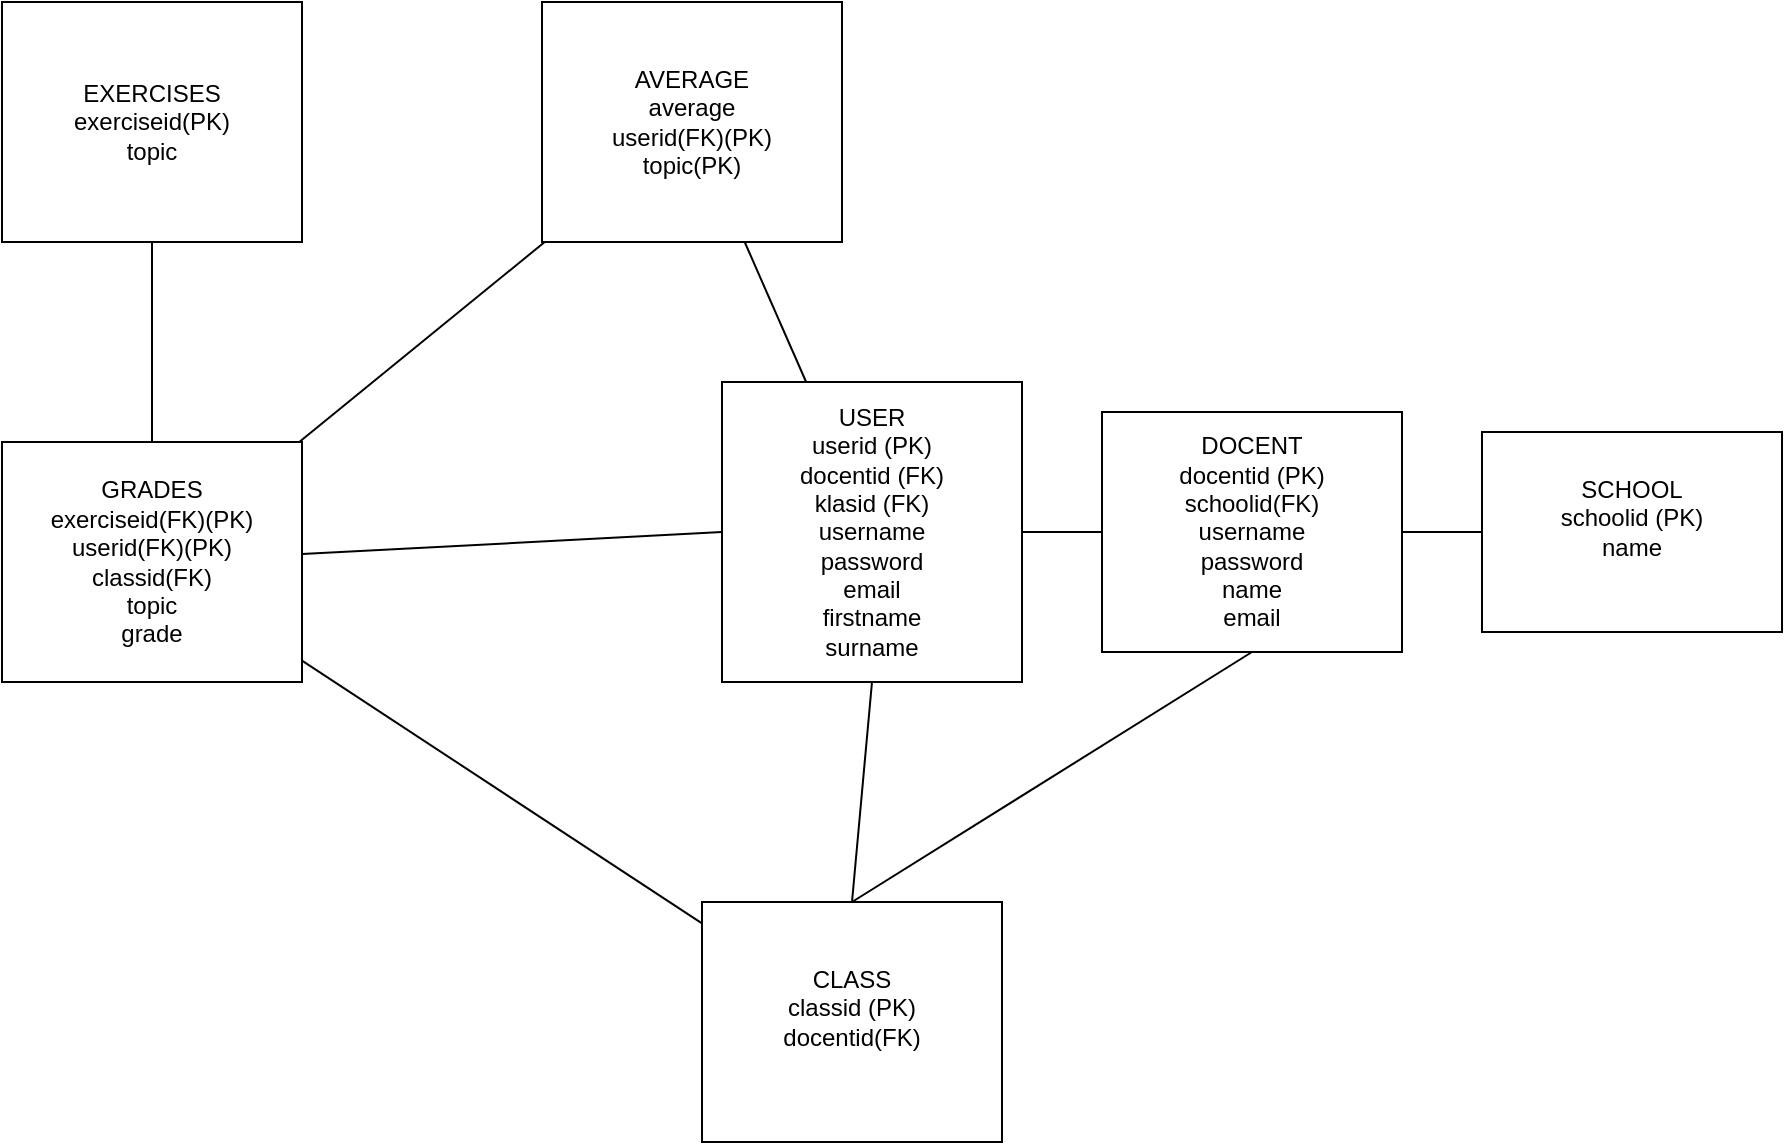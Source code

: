 <mxfile version="12.1.1" type="device" pages="1"><diagram id="l23HeNaIl2aGj8r7MbF-" name="Page-1"><mxGraphModel dx="2032" dy="1803" grid="1" gridSize="10" guides="1" tooltips="1" connect="1" arrows="1" fold="1" page="1" pageScale="1" pageWidth="827" pageHeight="1169" math="0" shadow="0"><root><mxCell id="0"/><mxCell id="1" parent="0"/><mxCell id="c0j03AtAoWM0RG9B2zIO-1" value="&lt;div&gt;USER&lt;/div&gt;&lt;div&gt;userid (PK)&lt;/div&gt;&lt;div&gt;docentid (FK)&lt;/div&gt;&lt;div&gt;klasid (FK)&lt;br&gt;&lt;/div&gt;&lt;div&gt;username&lt;/div&gt;&lt;div&gt;password&lt;br&gt;&lt;/div&gt;&lt;div&gt;email&lt;/div&gt;&lt;div&gt;firstname&lt;/div&gt;&lt;div&gt;surname&lt;br&gt;&lt;/div&gt;" style="rounded=0;whiteSpace=wrap;html=1;" parent="1" vertex="1"><mxGeometry x="150" y="80" width="150" height="150" as="geometry"/></mxCell><mxCell id="c0j03AtAoWM0RG9B2zIO-12" value="&lt;div&gt;CLASS&lt;/div&gt;&lt;div&gt;classid (PK)&lt;/div&gt;&lt;div&gt;docentid(FK)&lt;br&gt;&lt;/div&gt;&lt;div&gt;&lt;br&gt;&lt;/div&gt;" style="rounded=0;whiteSpace=wrap;html=1;" parent="1" vertex="1"><mxGeometry x="140" y="340" width="150" height="120" as="geometry"/></mxCell><mxCell id="c0j03AtAoWM0RG9B2zIO-7" value="&lt;div&gt;SCHOOL&lt;/div&gt;&lt;div&gt;schoolid (PK)&lt;/div&gt;&lt;div&gt;name&lt;/div&gt;&lt;div&gt;&lt;br&gt;&lt;/div&gt;" style="rounded=0;whiteSpace=wrap;html=1;" parent="1" vertex="1"><mxGeometry x="530" y="105" width="150" height="100" as="geometry"/></mxCell><mxCell id="c0j03AtAoWM0RG9B2zIO-9" value="&lt;div&gt;DOCENT&lt;/div&gt;&lt;div&gt;docentid (PK)&lt;/div&gt;&lt;div&gt;schoolid(FK)&lt;/div&gt;&lt;div&gt;username&lt;/div&gt;&lt;div&gt;password&lt;/div&gt;&lt;div&gt;name&lt;/div&gt;&lt;div&gt;email&lt;br&gt;&lt;/div&gt;" style="rounded=0;whiteSpace=wrap;html=1;" parent="1" vertex="1"><mxGeometry x="340" y="95" width="150" height="120" as="geometry"/></mxCell><mxCell id="nBcjg2uS45ZfUy5C4y7H-1" value="" style="endArrow=none;html=1;exitX=1;exitY=0.5;exitDx=0;exitDy=0;" edge="1" parent="1" source="c0j03AtAoWM0RG9B2zIO-1" target="c0j03AtAoWM0RG9B2zIO-9"><mxGeometry width="50" height="50" relative="1" as="geometry"><mxPoint x="310" y="130" as="sourcePoint"/><mxPoint x="340" y="130" as="targetPoint"/><Array as="points"/></mxGeometry></mxCell><mxCell id="nBcjg2uS45ZfUy5C4y7H-3" value="" style="endArrow=none;html=1;entryX=0;entryY=0.5;entryDx=0;entryDy=0;exitX=1;exitY=0.5;exitDx=0;exitDy=0;" edge="1" parent="1" source="c0j03AtAoWM0RG9B2zIO-9" target="c0j03AtAoWM0RG9B2zIO-7"><mxGeometry width="50" height="50" relative="1" as="geometry"><mxPoint x="488" y="170" as="sourcePoint"/><mxPoint x="520" y="170" as="targetPoint"/></mxGeometry></mxCell><mxCell id="nBcjg2uS45ZfUy5C4y7H-5" value="&lt;div&gt;AVERAGE&lt;/div&gt;&lt;div&gt;average&lt;/div&gt;&lt;div&gt;userid(FK)(PK)&lt;/div&gt;&lt;div&gt;topic(PK)&lt;br&gt;&lt;/div&gt;" style="rounded=0;whiteSpace=wrap;html=1;" vertex="1" parent="1"><mxGeometry x="60" y="-110" width="150" height="120" as="geometry"/></mxCell><mxCell id="nBcjg2uS45ZfUy5C4y7H-6" value="&lt;div&gt;GRADES&lt;/div&gt;&lt;div&gt;exerciseid(FK)(PK)&lt;/div&gt;&lt;div&gt;userid(FK)(PK)&lt;/div&gt;&lt;div&gt;classid(FK)&lt;/div&gt;&lt;div&gt;topic&lt;/div&gt;&lt;div&gt;grade&lt;br&gt;&lt;/div&gt;" style="rounded=0;whiteSpace=wrap;html=1;" vertex="1" parent="1"><mxGeometry x="-210" y="110" width="150" height="120" as="geometry"/></mxCell><mxCell id="nBcjg2uS45ZfUy5C4y7H-8" value="&lt;div&gt;EXERCISES&lt;/div&gt;&lt;div&gt;exerciseid(PK)&lt;br&gt;&lt;/div&gt;&lt;div&gt;topic&lt;br&gt;&lt;/div&gt;" style="rounded=0;whiteSpace=wrap;html=1;" vertex="1" parent="1"><mxGeometry x="-210" y="-110" width="150" height="120" as="geometry"/></mxCell><mxCell id="nBcjg2uS45ZfUy5C4y7H-10" value="" style="endArrow=none;html=1;entryX=0.5;entryY=1;entryDx=0;entryDy=0;exitX=0.5;exitY=0;exitDx=0;exitDy=0;" edge="1" parent="1" source="c0j03AtAoWM0RG9B2zIO-12" target="c0j03AtAoWM0RG9B2zIO-9"><mxGeometry width="50" height="50" relative="1" as="geometry"><mxPoint x="450" y="335" as="sourcePoint"/><mxPoint x="500" y="285" as="targetPoint"/></mxGeometry></mxCell><mxCell id="nBcjg2uS45ZfUy5C4y7H-11" value="" style="endArrow=none;html=1;entryX=0.5;entryY=1;entryDx=0;entryDy=0;exitX=0.5;exitY=0;exitDx=0;exitDy=0;" edge="1" parent="1" source="c0j03AtAoWM0RG9B2zIO-12" target="c0j03AtAoWM0RG9B2zIO-1"><mxGeometry width="50" height="50" relative="1" as="geometry"><mxPoint x="350" y="330" as="sourcePoint"/><mxPoint x="425" y="225" as="targetPoint"/></mxGeometry></mxCell><mxCell id="nBcjg2uS45ZfUy5C4y7H-12" value="" style="endArrow=none;html=1;entryX=0;entryY=0.5;entryDx=0;entryDy=0;" edge="1" parent="1" source="nBcjg2uS45ZfUy5C4y7H-6" target="c0j03AtAoWM0RG9B2zIO-1"><mxGeometry width="50" height="50" relative="1" as="geometry"><mxPoint x="40" y="155" as="sourcePoint"/><mxPoint x="-170" y="320" as="targetPoint"/></mxGeometry></mxCell><mxCell id="nBcjg2uS45ZfUy5C4y7H-14" value="" style="endArrow=none;html=1;" edge="1" parent="1" source="nBcjg2uS45ZfUy5C4y7H-5" target="nBcjg2uS45ZfUy5C4y7H-6"><mxGeometry width="50" height="50" relative="1" as="geometry"><mxPoint x="-210" y="510" as="sourcePoint"/><mxPoint x="-120" y="280" as="targetPoint"/></mxGeometry></mxCell><mxCell id="nBcjg2uS45ZfUy5C4y7H-16" value="" style="endArrow=none;html=1;" edge="1" parent="1" source="nBcjg2uS45ZfUy5C4y7H-6" target="c0j03AtAoWM0RG9B2zIO-12"><mxGeometry width="50" height="50" relative="1" as="geometry"><mxPoint y="370" as="sourcePoint"/><mxPoint x="50" y="320" as="targetPoint"/></mxGeometry></mxCell><mxCell id="nBcjg2uS45ZfUy5C4y7H-17" value="" style="endArrow=none;html=1;" edge="1" parent="1" source="nBcjg2uS45ZfUy5C4y7H-6" target="nBcjg2uS45ZfUy5C4y7H-8"><mxGeometry width="50" height="50" relative="1" as="geometry"><mxPoint x="-210" y="530" as="sourcePoint"/><mxPoint x="-160" y="480" as="targetPoint"/></mxGeometry></mxCell><mxCell id="nBcjg2uS45ZfUy5C4y7H-19" value="" style="endArrow=none;html=1;" edge="1" parent="1" source="nBcjg2uS45ZfUy5C4y7H-5" target="c0j03AtAoWM0RG9B2zIO-1"><mxGeometry width="50" height="50" relative="1" as="geometry"><mxPoint x="-210" y="530" as="sourcePoint"/><mxPoint x="-160" y="480" as="targetPoint"/></mxGeometry></mxCell></root></mxGraphModel></diagram></mxfile>